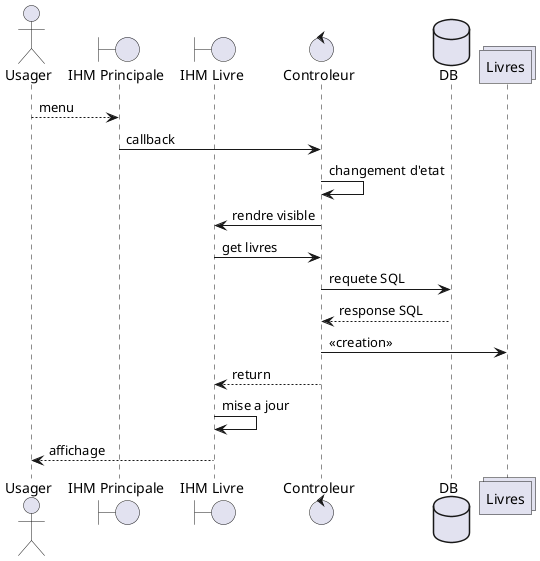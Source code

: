 @startuml

actor Usager
boundary "IHM Principale"
boundary "IHM Livre"
control Controleur
database DB
collections Livres

Usager --> "IHM Principale" : menu
"IHM Principale" -> Controleur : callback
Controleur -> Controleur : changement d'etat
Controleur -> "IHM Livre" : rendre visible
"IHM Livre" -> Controleur : get livres
Controleur -> DB : requete SQL
DB --> Controleur : response SQL

Controleur -> Livres : <<creation>>

Controleur --> "IHM Livre" : return
"IHM Livre" -> "IHM Livre" : mise a jour
"IHM Livre" --> Usager : affichage



@enduml
